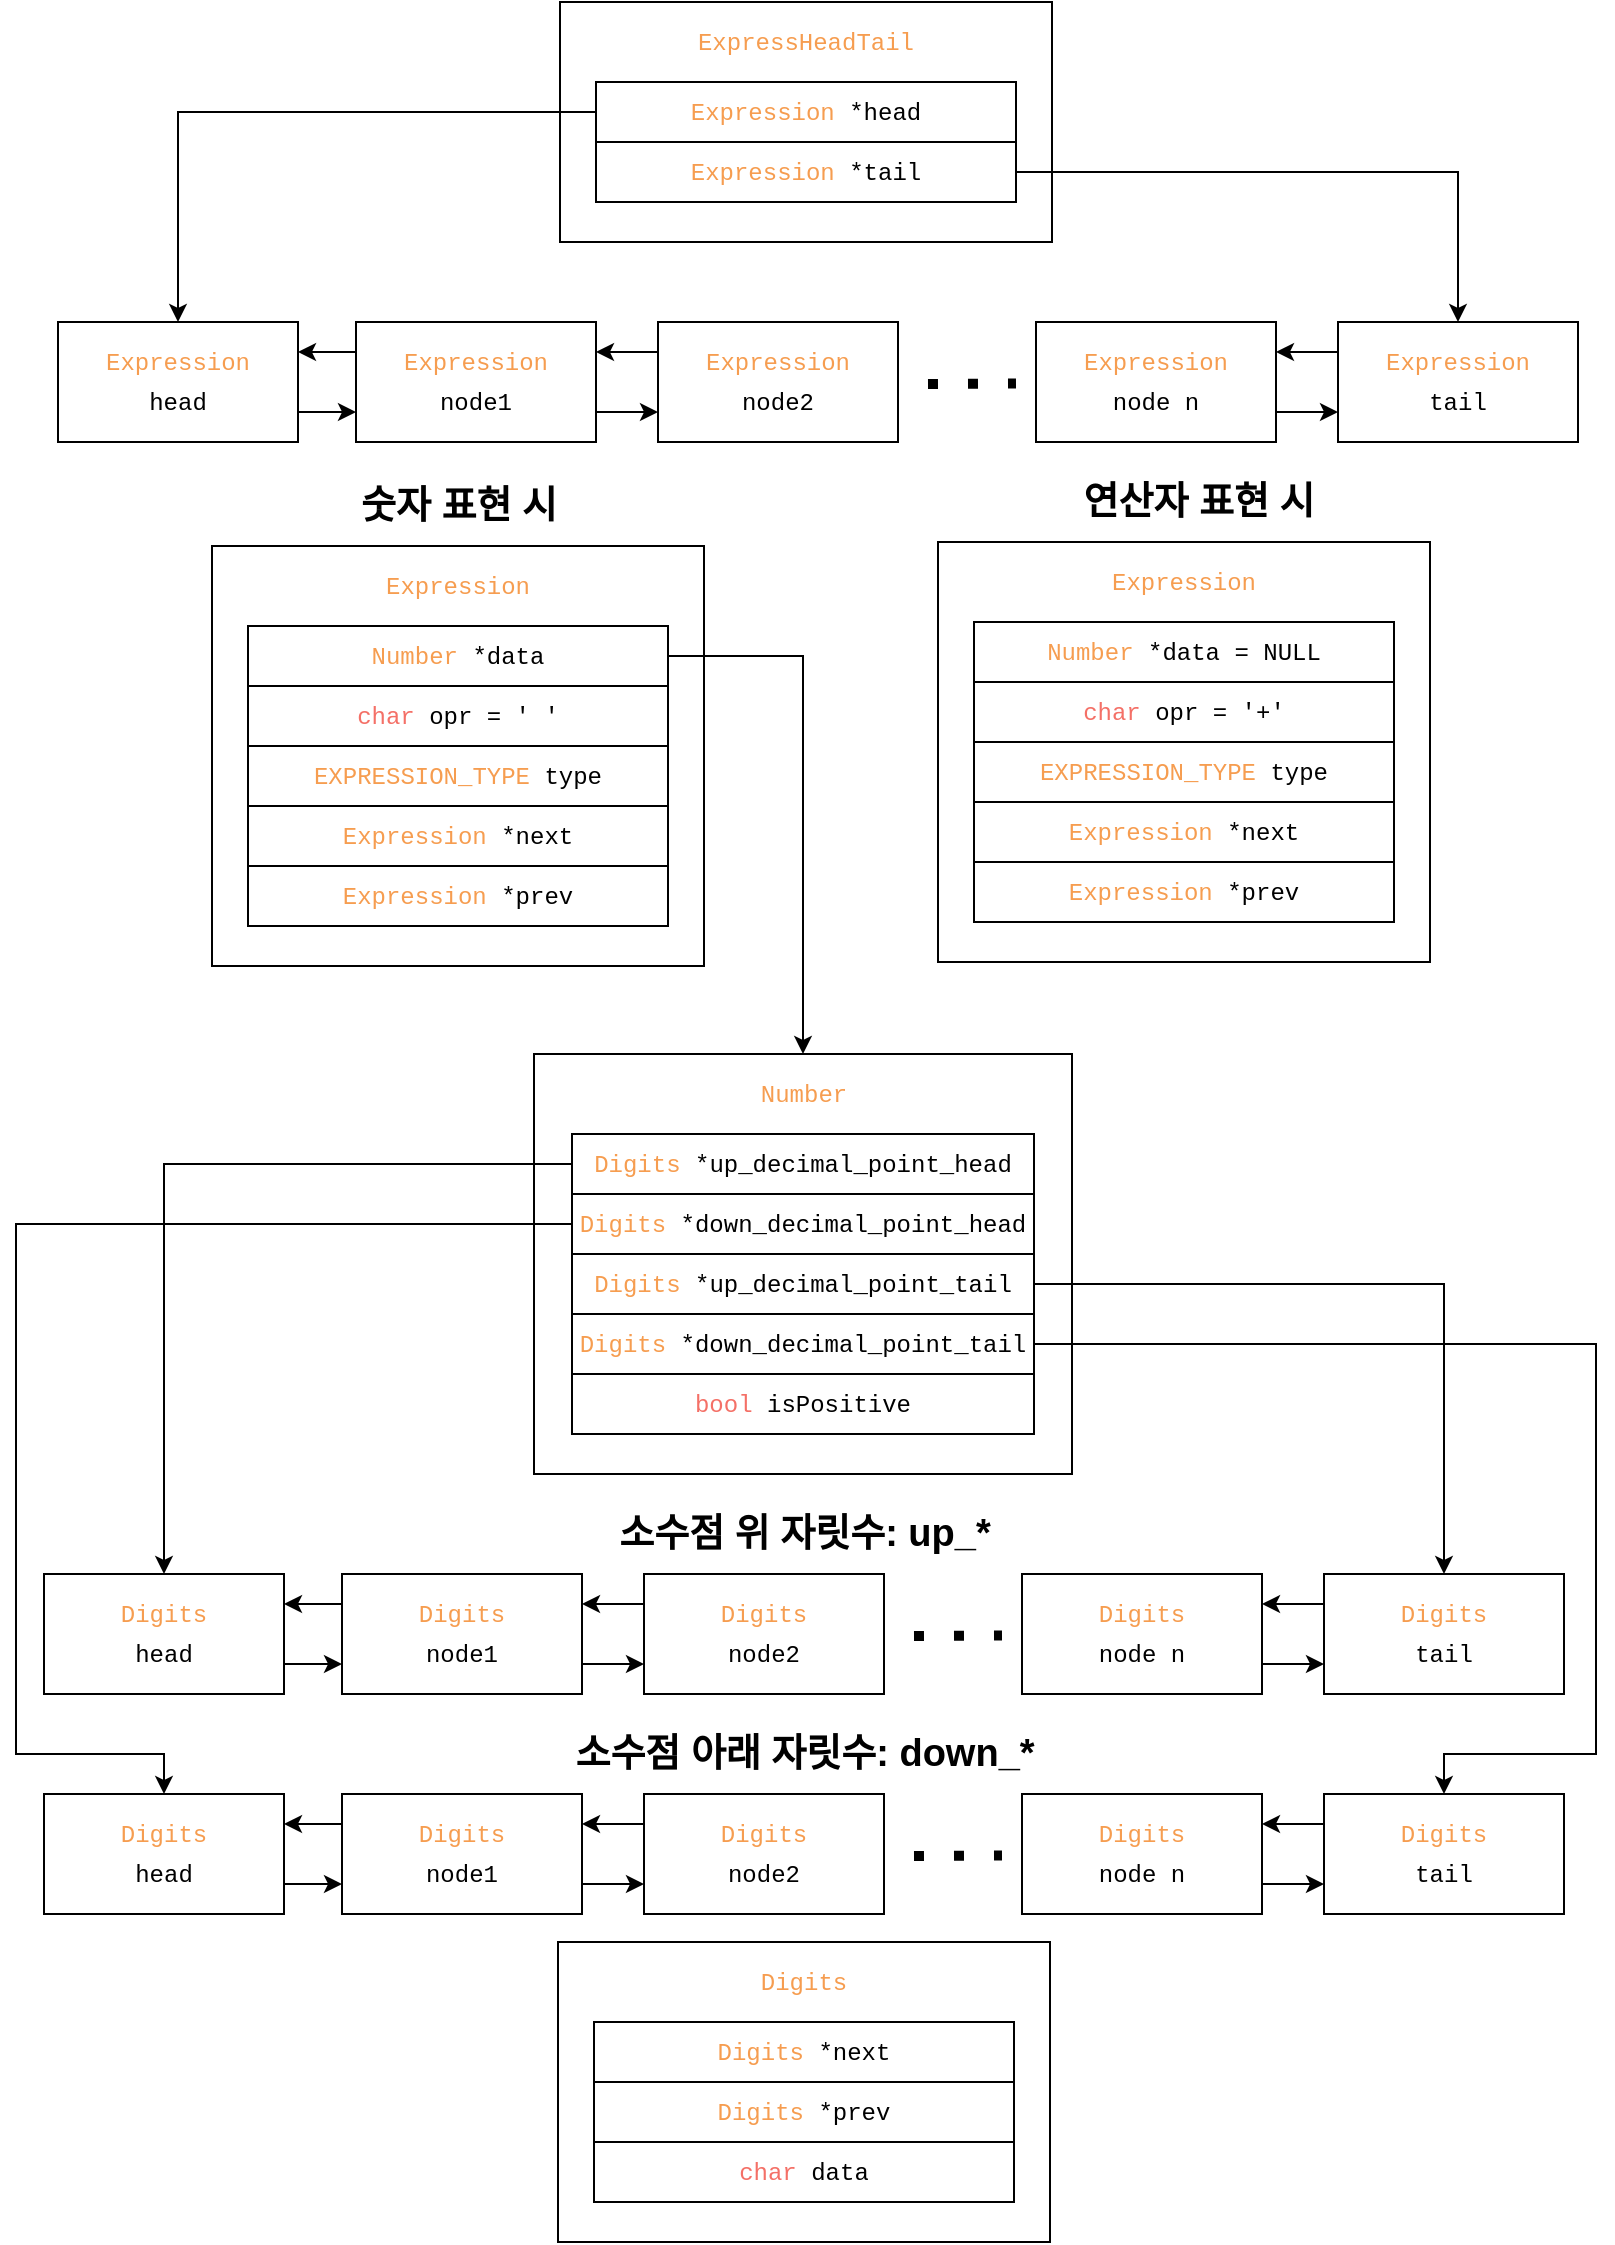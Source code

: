 <mxfile version="15.9.1" type="device"><diagram id="qFzwmWtZi2TqSin0rDPX" name="Page-1"><mxGraphModel dx="1035" dy="1842" grid="1" gridSize="10" guides="1" tooltips="1" connect="1" arrows="1" fold="1" page="1" pageScale="1" pageWidth="827" pageHeight="1169" math="0" shadow="0"><root><mxCell id="0"/><mxCell id="1" parent="0"/><mxCell id="0WSrFwXkloSVp1ewmYFh-1" value="" style="group" vertex="1" connectable="0" parent="1"><mxGeometry x="291" y="-1130" width="246" height="120" as="geometry"/></mxCell><mxCell id="tXDRD20kjVfO5UbEOLXq-1" value="" style="rounded=0;whiteSpace=wrap;html=1;" parent="0WSrFwXkloSVp1ewmYFh-1" vertex="1"><mxGeometry width="246" height="120" as="geometry"/></mxCell><mxCell id="tXDRD20kjVfO5UbEOLXq-2" value="&lt;div style=&quot;color: rgb(173 , 186 , 199) ; font-family: &amp;#34;menlo&amp;#34; , &amp;#34;monaco&amp;#34; , &amp;#34;courier new&amp;#34; , monospace ; line-height: 18px&quot;&gt;&lt;span style=&quot;color: rgb(246 , 157 , 80) ; background-color: rgb(255 , 255 , 255)&quot;&gt;ExpressHeadTail&lt;/span&gt;&lt;/div&gt;" style="text;html=1;strokeColor=none;fillColor=none;align=center;verticalAlign=middle;whiteSpace=wrap;rounded=0;" parent="0WSrFwXkloSVp1ewmYFh-1" vertex="1"><mxGeometry x="103" y="10" width="40" height="20" as="geometry"/></mxCell><mxCell id="tXDRD20kjVfO5UbEOLXq-3" value="" style="shape=table;html=1;whiteSpace=wrap;startSize=0;container=1;collapsible=0;childLayout=tableLayout;" parent="0WSrFwXkloSVp1ewmYFh-1" vertex="1"><mxGeometry x="18" y="40" width="210" height="60" as="geometry"/></mxCell><mxCell id="tXDRD20kjVfO5UbEOLXq-4" value="" style="shape=partialRectangle;html=1;whiteSpace=wrap;collapsible=0;dropTarget=0;pointerEvents=0;fillColor=none;top=0;left=0;bottom=0;right=0;points=[[0,0.5],[1,0.5]];portConstraint=eastwest;" parent="tXDRD20kjVfO5UbEOLXq-3" vertex="1"><mxGeometry width="210" height="30" as="geometry"/></mxCell><mxCell id="tXDRD20kjVfO5UbEOLXq-5" value="&lt;div style=&quot;font-family: &amp;#34;menlo&amp;#34; , &amp;#34;monaco&amp;#34; , &amp;#34;courier new&amp;#34; , monospace ; line-height: 18px&quot;&gt;&lt;span style=&quot;color: rgb(246 , 157 , 80) ; background-color: rgb(255 , 255 , 255)&quot;&gt;Expression &lt;/span&gt;&lt;span style=&quot;background-color: rgb(255 , 255 , 255)&quot;&gt;*head&lt;/span&gt;&lt;/div&gt;" style="shape=partialRectangle;html=1;whiteSpace=wrap;connectable=0;fillColor=none;top=0;left=0;bottom=0;right=0;overflow=hidden;" parent="tXDRD20kjVfO5UbEOLXq-4" vertex="1"><mxGeometry width="210" height="30" as="geometry"><mxRectangle width="210" height="30" as="alternateBounds"/></mxGeometry></mxCell><mxCell id="tXDRD20kjVfO5UbEOLXq-8" value="" style="shape=partialRectangle;html=1;whiteSpace=wrap;collapsible=0;dropTarget=0;pointerEvents=0;fillColor=none;top=0;left=0;bottom=0;right=0;points=[[0,0.5],[1,0.5]];portConstraint=eastwest;" parent="tXDRD20kjVfO5UbEOLXq-3" vertex="1"><mxGeometry y="30" width="210" height="30" as="geometry"/></mxCell><mxCell id="tXDRD20kjVfO5UbEOLXq-9" value="&lt;span style=&quot;font-family: &amp;#34;menlo&amp;#34; , &amp;#34;monaco&amp;#34; , &amp;#34;courier new&amp;#34; , monospace ; color: rgb(246 , 157 , 80) ; background-color: rgb(255 , 255 , 255)&quot;&gt;Expression&amp;nbsp;&lt;/span&gt;&lt;span style=&quot;font-family: &amp;#34;menlo&amp;#34; , &amp;#34;monaco&amp;#34; , &amp;#34;courier new&amp;#34; , monospace ; background-color: rgb(255 , 255 , 255)&quot;&gt;*tail&lt;/span&gt;" style="shape=partialRectangle;html=1;whiteSpace=wrap;connectable=0;fillColor=none;top=0;left=0;bottom=0;right=0;overflow=hidden;" parent="tXDRD20kjVfO5UbEOLXq-8" vertex="1"><mxGeometry width="210" height="30" as="geometry"><mxRectangle width="210" height="30" as="alternateBounds"/></mxGeometry></mxCell><mxCell id="0WSrFwXkloSVp1ewmYFh-5" value="" style="group" vertex="1" connectable="0" parent="1"><mxGeometry x="40" y="-970" width="120" height="60" as="geometry"/></mxCell><mxCell id="0WSrFwXkloSVp1ewmYFh-2" value="" style="rounded=0;whiteSpace=wrap;html=1;" vertex="1" parent="0WSrFwXkloSVp1ewmYFh-5"><mxGeometry width="120" height="60" as="geometry"/></mxCell><mxCell id="0WSrFwXkloSVp1ewmYFh-3" value="&lt;div style=&quot;color: rgb(173 , 186 , 199) ; font-family: &amp;#34;menlo&amp;#34; , &amp;#34;monaco&amp;#34; , &amp;#34;courier new&amp;#34; , monospace ; line-height: 18px&quot;&gt;&lt;span style=&quot;color: rgb(246 , 157 , 80) ; background-color: rgb(255 , 255 , 255)&quot;&gt;Expression&lt;/span&gt;&lt;/div&gt;" style="text;html=1;strokeColor=none;fillColor=none;align=center;verticalAlign=middle;whiteSpace=wrap;rounded=0;" vertex="1" parent="0WSrFwXkloSVp1ewmYFh-5"><mxGeometry x="40" y="10" width="40" height="20" as="geometry"/></mxCell><mxCell id="0WSrFwXkloSVp1ewmYFh-4" value="&lt;div style=&quot;font-family: &amp;#34;menlo&amp;#34; , &amp;#34;monaco&amp;#34; , &amp;#34;courier new&amp;#34; , monospace ; line-height: 18px&quot;&gt;&lt;span style=&quot;background-color: rgb(255 , 255 , 255)&quot;&gt;head&lt;/span&gt;&lt;/div&gt;" style="text;html=1;strokeColor=none;fillColor=none;align=center;verticalAlign=middle;whiteSpace=wrap;rounded=0;" vertex="1" parent="0WSrFwXkloSVp1ewmYFh-5"><mxGeometry x="40" y="30" width="40" height="20" as="geometry"/></mxCell><mxCell id="0WSrFwXkloSVp1ewmYFh-7" value="" style="group" vertex="1" connectable="0" parent="1"><mxGeometry x="680" y="-970" width="120" height="60" as="geometry"/></mxCell><mxCell id="0WSrFwXkloSVp1ewmYFh-8" value="" style="rounded=0;whiteSpace=wrap;html=1;" vertex="1" parent="0WSrFwXkloSVp1ewmYFh-7"><mxGeometry width="120" height="60" as="geometry"/></mxCell><mxCell id="0WSrFwXkloSVp1ewmYFh-9" value="&lt;div style=&quot;color: rgb(173 , 186 , 199) ; font-family: &amp;#34;menlo&amp;#34; , &amp;#34;monaco&amp;#34; , &amp;#34;courier new&amp;#34; , monospace ; line-height: 18px&quot;&gt;&lt;span style=&quot;color: rgb(246 , 157 , 80) ; background-color: rgb(255 , 255 , 255)&quot;&gt;Expression&lt;/span&gt;&lt;/div&gt;" style="text;html=1;strokeColor=none;fillColor=none;align=center;verticalAlign=middle;whiteSpace=wrap;rounded=0;" vertex="1" parent="0WSrFwXkloSVp1ewmYFh-7"><mxGeometry x="40" y="10" width="40" height="20" as="geometry"/></mxCell><mxCell id="0WSrFwXkloSVp1ewmYFh-10" value="&lt;div style=&quot;font-family: &amp;#34;menlo&amp;#34; , &amp;#34;monaco&amp;#34; , &amp;#34;courier new&amp;#34; , monospace ; line-height: 18px&quot;&gt;&lt;span style=&quot;background-color: rgb(255 , 255 , 255)&quot;&gt;tail&lt;/span&gt;&lt;/div&gt;" style="text;html=1;strokeColor=none;fillColor=none;align=center;verticalAlign=middle;whiteSpace=wrap;rounded=0;" vertex="1" parent="0WSrFwXkloSVp1ewmYFh-7"><mxGeometry x="40" y="30" width="40" height="20" as="geometry"/></mxCell><mxCell id="0WSrFwXkloSVp1ewmYFh-11" value="" style="group" vertex="1" connectable="0" parent="1"><mxGeometry x="189" y="-970" width="120" height="60" as="geometry"/></mxCell><mxCell id="0WSrFwXkloSVp1ewmYFh-12" value="" style="rounded=0;whiteSpace=wrap;html=1;" vertex="1" parent="0WSrFwXkloSVp1ewmYFh-11"><mxGeometry width="120" height="60" as="geometry"/></mxCell><mxCell id="0WSrFwXkloSVp1ewmYFh-13" value="&lt;div style=&quot;color: rgb(173 , 186 , 199) ; font-family: &amp;#34;menlo&amp;#34; , &amp;#34;monaco&amp;#34; , &amp;#34;courier new&amp;#34; , monospace ; line-height: 18px&quot;&gt;&lt;span style=&quot;color: rgb(246 , 157 , 80) ; background-color: rgb(255 , 255 , 255)&quot;&gt;Expression&lt;/span&gt;&lt;/div&gt;" style="text;html=1;strokeColor=none;fillColor=none;align=center;verticalAlign=middle;whiteSpace=wrap;rounded=0;" vertex="1" parent="0WSrFwXkloSVp1ewmYFh-11"><mxGeometry x="40" y="10" width="40" height="20" as="geometry"/></mxCell><mxCell id="0WSrFwXkloSVp1ewmYFh-14" value="&lt;div style=&quot;font-family: &amp;#34;menlo&amp;#34; , &amp;#34;monaco&amp;#34; , &amp;#34;courier new&amp;#34; , monospace ; line-height: 18px&quot;&gt;&lt;span style=&quot;background-color: rgb(255 , 255 , 255)&quot;&gt;node1&lt;/span&gt;&lt;/div&gt;" style="text;html=1;strokeColor=none;fillColor=none;align=center;verticalAlign=middle;whiteSpace=wrap;rounded=0;" vertex="1" parent="0WSrFwXkloSVp1ewmYFh-11"><mxGeometry x="40" y="30" width="40" height="20" as="geometry"/></mxCell><mxCell id="0WSrFwXkloSVp1ewmYFh-15" value="" style="group" vertex="1" connectable="0" parent="1"><mxGeometry x="529" y="-970" width="120" height="60" as="geometry"/></mxCell><mxCell id="0WSrFwXkloSVp1ewmYFh-16" value="" style="rounded=0;whiteSpace=wrap;html=1;" vertex="1" parent="0WSrFwXkloSVp1ewmYFh-15"><mxGeometry width="120" height="60" as="geometry"/></mxCell><mxCell id="0WSrFwXkloSVp1ewmYFh-17" value="&lt;div style=&quot;color: rgb(173 , 186 , 199) ; font-family: &amp;#34;menlo&amp;#34; , &amp;#34;monaco&amp;#34; , &amp;#34;courier new&amp;#34; , monospace ; line-height: 18px&quot;&gt;&lt;span style=&quot;color: rgb(246 , 157 , 80) ; background-color: rgb(255 , 255 , 255)&quot;&gt;Expression&lt;/span&gt;&lt;/div&gt;" style="text;html=1;strokeColor=none;fillColor=none;align=center;verticalAlign=middle;whiteSpace=wrap;rounded=0;" vertex="1" parent="0WSrFwXkloSVp1ewmYFh-15"><mxGeometry x="40" y="10" width="40" height="20" as="geometry"/></mxCell><mxCell id="0WSrFwXkloSVp1ewmYFh-18" value="&lt;div style=&quot;font-family: &amp;#34;menlo&amp;#34; , &amp;#34;monaco&amp;#34; , &amp;#34;courier new&amp;#34; , monospace ; line-height: 18px&quot;&gt;&lt;span style=&quot;background-color: rgb(255 , 255 , 255)&quot;&gt;node n&lt;/span&gt;&lt;/div&gt;" style="text;html=1;strokeColor=none;fillColor=none;align=center;verticalAlign=middle;whiteSpace=wrap;rounded=0;" vertex="1" parent="0WSrFwXkloSVp1ewmYFh-15"><mxGeometry x="35" y="30" width="50" height="20" as="geometry"/></mxCell><mxCell id="0WSrFwXkloSVp1ewmYFh-19" style="edgeStyle=orthogonalEdgeStyle;rounded=0;orthogonalLoop=1;jettySize=auto;html=1;exitX=0;exitY=0.25;exitDx=0;exitDy=0;entryX=1;entryY=0.25;entryDx=0;entryDy=0;fontColor=#000000;" edge="1" parent="1" source="0WSrFwXkloSVp1ewmYFh-12" target="0WSrFwXkloSVp1ewmYFh-2"><mxGeometry relative="1" as="geometry"/></mxCell><mxCell id="0WSrFwXkloSVp1ewmYFh-20" style="edgeStyle=orthogonalEdgeStyle;rounded=0;orthogonalLoop=1;jettySize=auto;html=1;exitX=1;exitY=0.75;exitDx=0;exitDy=0;entryX=0;entryY=0.75;entryDx=0;entryDy=0;fontColor=#000000;" edge="1" parent="1" source="0WSrFwXkloSVp1ewmYFh-2" target="0WSrFwXkloSVp1ewmYFh-12"><mxGeometry relative="1" as="geometry"/></mxCell><mxCell id="0WSrFwXkloSVp1ewmYFh-21" style="edgeStyle=orthogonalEdgeStyle;rounded=0;orthogonalLoop=1;jettySize=auto;html=1;exitX=1;exitY=0.75;exitDx=0;exitDy=0;entryX=0;entryY=0.75;entryDx=0;entryDy=0;fontColor=#000000;" edge="1" parent="1" source="0WSrFwXkloSVp1ewmYFh-16" target="0WSrFwXkloSVp1ewmYFh-8"><mxGeometry relative="1" as="geometry"/></mxCell><mxCell id="0WSrFwXkloSVp1ewmYFh-22" style="edgeStyle=orthogonalEdgeStyle;rounded=0;orthogonalLoop=1;jettySize=auto;html=1;exitX=0;exitY=0.25;exitDx=0;exitDy=0;entryX=1;entryY=0.25;entryDx=0;entryDy=0;fontColor=#000000;" edge="1" parent="1" source="0WSrFwXkloSVp1ewmYFh-8" target="0WSrFwXkloSVp1ewmYFh-16"><mxGeometry relative="1" as="geometry"/></mxCell><mxCell id="0WSrFwXkloSVp1ewmYFh-23" value="" style="endArrow=none;dashed=1;html=1;dashPattern=1 3;strokeWidth=5;rounded=0;fontColor=#000000;" edge="1" parent="1"><mxGeometry width="50" height="50" relative="1" as="geometry"><mxPoint x="475" y="-939" as="sourcePoint"/><mxPoint x="519" y="-939.25" as="targetPoint"/><Array as="points"><mxPoint x="519" y="-939.25"/></Array></mxGeometry></mxCell><mxCell id="0WSrFwXkloSVp1ewmYFh-24" value="" style="group" vertex="1" connectable="0" parent="1"><mxGeometry x="340" y="-970" width="120" height="60" as="geometry"/></mxCell><mxCell id="0WSrFwXkloSVp1ewmYFh-25" value="" style="rounded=0;whiteSpace=wrap;html=1;" vertex="1" parent="0WSrFwXkloSVp1ewmYFh-24"><mxGeometry width="120" height="60" as="geometry"/></mxCell><mxCell id="0WSrFwXkloSVp1ewmYFh-26" value="&lt;div style=&quot;color: rgb(173 , 186 , 199) ; font-family: &amp;#34;menlo&amp;#34; , &amp;#34;monaco&amp;#34; , &amp;#34;courier new&amp;#34; , monospace ; line-height: 18px&quot;&gt;&lt;span style=&quot;color: rgb(246 , 157 , 80) ; background-color: rgb(255 , 255 , 255)&quot;&gt;Expression&lt;/span&gt;&lt;/div&gt;" style="text;html=1;strokeColor=none;fillColor=none;align=center;verticalAlign=middle;whiteSpace=wrap;rounded=0;" vertex="1" parent="0WSrFwXkloSVp1ewmYFh-24"><mxGeometry x="40" y="10" width="40" height="20" as="geometry"/></mxCell><mxCell id="0WSrFwXkloSVp1ewmYFh-27" value="&lt;div style=&quot;font-family: &amp;#34;menlo&amp;#34; , &amp;#34;monaco&amp;#34; , &amp;#34;courier new&amp;#34; , monospace ; line-height: 18px&quot;&gt;&lt;span style=&quot;background-color: rgb(255 , 255 , 255)&quot;&gt;node2&lt;/span&gt;&lt;/div&gt;" style="text;html=1;strokeColor=none;fillColor=none;align=center;verticalAlign=middle;whiteSpace=wrap;rounded=0;" vertex="1" parent="0WSrFwXkloSVp1ewmYFh-24"><mxGeometry x="40" y="30" width="40" height="20" as="geometry"/></mxCell><mxCell id="0WSrFwXkloSVp1ewmYFh-29" style="edgeStyle=orthogonalEdgeStyle;rounded=0;orthogonalLoop=1;jettySize=auto;html=1;exitX=1;exitY=0.75;exitDx=0;exitDy=0;entryX=0;entryY=0.75;entryDx=0;entryDy=0;fontColor=#000000;" edge="1" parent="1" source="0WSrFwXkloSVp1ewmYFh-12" target="0WSrFwXkloSVp1ewmYFh-25"><mxGeometry relative="1" as="geometry"/></mxCell><mxCell id="0WSrFwXkloSVp1ewmYFh-30" style="edgeStyle=orthogonalEdgeStyle;rounded=0;orthogonalLoop=1;jettySize=auto;html=1;exitX=0;exitY=0.25;exitDx=0;exitDy=0;entryX=1;entryY=0.25;entryDx=0;entryDy=0;fontColor=#000000;" edge="1" parent="1" source="0WSrFwXkloSVp1ewmYFh-25" target="0WSrFwXkloSVp1ewmYFh-12"><mxGeometry relative="1" as="geometry"/></mxCell><mxCell id="0WSrFwXkloSVp1ewmYFh-31" style="edgeStyle=orthogonalEdgeStyle;rounded=0;orthogonalLoop=1;jettySize=auto;html=1;exitX=0;exitY=0.5;exitDx=0;exitDy=0;entryX=0.5;entryY=0;entryDx=0;entryDy=0;fontColor=#000000;" edge="1" parent="1" source="tXDRD20kjVfO5UbEOLXq-4" target="0WSrFwXkloSVp1ewmYFh-2"><mxGeometry relative="1" as="geometry"/></mxCell><mxCell id="0WSrFwXkloSVp1ewmYFh-32" style="edgeStyle=orthogonalEdgeStyle;rounded=0;orthogonalLoop=1;jettySize=auto;html=1;exitX=1;exitY=0.5;exitDx=0;exitDy=0;entryX=0.5;entryY=0;entryDx=0;entryDy=0;fontColor=#000000;" edge="1" parent="1" source="tXDRD20kjVfO5UbEOLXq-8" target="0WSrFwXkloSVp1ewmYFh-8"><mxGeometry relative="1" as="geometry"/></mxCell><mxCell id="0WSrFwXkloSVp1ewmYFh-36" value="" style="group" vertex="1" connectable="0" parent="1"><mxGeometry x="278" y="-604" width="269" height="210" as="geometry"/></mxCell><mxCell id="tXDRD20kjVfO5UbEOLXq-29" value="" style="rounded=0;whiteSpace=wrap;html=1;" parent="0WSrFwXkloSVp1ewmYFh-36" vertex="1"><mxGeometry width="269" height="210" as="geometry"/></mxCell><mxCell id="tXDRD20kjVfO5UbEOLXq-30" value="&lt;div style=&quot;color: rgb(173 , 186 , 199) ; font-family: &amp;#34;menlo&amp;#34; , &amp;#34;monaco&amp;#34; , &amp;#34;courier new&amp;#34; , monospace ; line-height: 18px&quot;&gt;&lt;span style=&quot;color: rgb(246 , 157 , 80) ; background-color: rgb(255 , 255 , 255)&quot;&gt;Number&lt;/span&gt;&lt;/div&gt;" style="text;html=1;strokeColor=none;fillColor=none;align=center;verticalAlign=middle;whiteSpace=wrap;rounded=0;" parent="0WSrFwXkloSVp1ewmYFh-36" vertex="1"><mxGeometry x="114.5" y="10" width="40" height="20" as="geometry"/></mxCell><mxCell id="tXDRD20kjVfO5UbEOLXq-31" value="" style="shape=table;html=1;whiteSpace=wrap;startSize=0;container=1;collapsible=0;childLayout=tableLayout;" parent="0WSrFwXkloSVp1ewmYFh-36" vertex="1"><mxGeometry x="19" y="40" width="231" height="150" as="geometry"/></mxCell><mxCell id="tXDRD20kjVfO5UbEOLXq-32" style="shape=partialRectangle;html=1;whiteSpace=wrap;collapsible=0;dropTarget=0;pointerEvents=0;fillColor=none;top=0;left=0;bottom=0;right=0;points=[[0,0.5],[1,0.5]];portConstraint=eastwest;" parent="tXDRD20kjVfO5UbEOLXq-31" vertex="1"><mxGeometry width="231" height="30" as="geometry"/></mxCell><mxCell id="tXDRD20kjVfO5UbEOLXq-33" value="&lt;span style=&quot;color: rgb(246 , 157 , 80) ; font-family: &amp;#34;menlo&amp;#34; , &amp;#34;monaco&amp;#34; , &amp;#34;courier new&amp;#34; , monospace ; background-color: rgb(255 , 255 , 255)&quot;&gt;Digits&lt;/span&gt;&lt;span style=&quot;font-family: &amp;#34;menlo&amp;#34; , &amp;#34;monaco&amp;#34; , &amp;#34;courier new&amp;#34; , monospace ; color: rgb(246 , 157 , 80) ; background-color: rgb(255 , 255 , 255)&quot;&gt;&amp;nbsp;&lt;/span&gt;&lt;span style=&quot;background-color: rgb(255 , 255 , 255)&quot;&gt;&lt;span style=&quot;font-family: &amp;#34;menlo&amp;#34; , &amp;#34;monaco&amp;#34; , &amp;#34;courier new&amp;#34; , monospace&quot;&gt;*&lt;/span&gt;&lt;span style=&quot;font-family: &amp;#34;menlo&amp;#34; , &amp;#34;monaco&amp;#34; , &amp;#34;courier new&amp;#34; , monospace&quot;&gt;up_decimal_point_head&lt;/span&gt;&lt;/span&gt;" style="shape=partialRectangle;html=1;whiteSpace=wrap;connectable=0;fillColor=none;top=0;left=0;bottom=0;right=0;overflow=hidden;" parent="tXDRD20kjVfO5UbEOLXq-32" vertex="1"><mxGeometry width="231" height="30" as="geometry"><mxRectangle width="231" height="30" as="alternateBounds"/></mxGeometry></mxCell><mxCell id="tXDRD20kjVfO5UbEOLXq-34" style="shape=partialRectangle;html=1;whiteSpace=wrap;collapsible=0;dropTarget=0;pointerEvents=0;fillColor=none;top=0;left=0;bottom=0;right=0;points=[[0,0.5],[1,0.5]];portConstraint=eastwest;" parent="tXDRD20kjVfO5UbEOLXq-31" vertex="1"><mxGeometry y="30" width="231" height="30" as="geometry"/></mxCell><mxCell id="tXDRD20kjVfO5UbEOLXq-35" value="&lt;div style=&quot;font-family: &amp;#34;menlo&amp;#34; , &amp;#34;monaco&amp;#34; , &amp;#34;courier new&amp;#34; , monospace ; line-height: 18px&quot;&gt;&lt;span style=&quot;color: rgb(246 , 157 , 80) ; background-color: rgb(255 , 255 , 255)&quot;&gt;Digits&lt;/span&gt;&lt;span style=&quot;color: rgb(246 , 157 , 80) ; background-color: rgb(255 , 255 , 255)&quot;&gt;&amp;nbsp;&lt;/span&gt;&lt;span style=&quot;font-family: &amp;#34;helvetica&amp;#34; ; background-color: rgb(255 , 255 , 255)&quot;&gt;&lt;span style=&quot;font-family: &amp;#34;menlo&amp;#34; , &amp;#34;monaco&amp;#34; , &amp;#34;courier new&amp;#34; , monospace&quot;&gt;*down&lt;/span&gt;&lt;span style=&quot;font-family: &amp;#34;menlo&amp;#34; , &amp;#34;monaco&amp;#34; , &amp;#34;courier new&amp;#34; , monospace&quot;&gt;_decimal_point_head&lt;/span&gt;&lt;/span&gt;&lt;br&gt;&lt;/div&gt;" style="shape=partialRectangle;html=1;whiteSpace=wrap;connectable=0;fillColor=none;top=0;left=0;bottom=0;right=0;overflow=hidden;" parent="tXDRD20kjVfO5UbEOLXq-34" vertex="1"><mxGeometry width="231" height="30" as="geometry"><mxRectangle width="231" height="30" as="alternateBounds"/></mxGeometry></mxCell><mxCell id="tXDRD20kjVfO5UbEOLXq-36" style="shape=partialRectangle;html=1;whiteSpace=wrap;collapsible=0;dropTarget=0;pointerEvents=0;fillColor=none;top=0;left=0;bottom=0;right=0;points=[[0,0.5],[1,0.5]];portConstraint=eastwest;" parent="tXDRD20kjVfO5UbEOLXq-31" vertex="1"><mxGeometry y="60" width="231" height="30" as="geometry"/></mxCell><mxCell id="tXDRD20kjVfO5UbEOLXq-37" value="&lt;span style=&quot;color: rgb(246 , 157 , 80) ; font-family: &amp;#34;menlo&amp;#34; , &amp;#34;monaco&amp;#34; , &amp;#34;courier new&amp;#34; , monospace ; background-color: rgb(255 , 255 , 255)&quot;&gt;Digits&lt;/span&gt;&lt;span style=&quot;font-family: &amp;#34;menlo&amp;#34; , &amp;#34;monaco&amp;#34; , &amp;#34;courier new&amp;#34; , monospace ; color: rgb(246 , 157 , 80) ; background-color: rgb(255 , 255 , 255)&quot;&gt;&amp;nbsp;&lt;/span&gt;&lt;span style=&quot;background-color: rgb(255 , 255 , 255)&quot;&gt;&lt;span style=&quot;font-family: &amp;#34;menlo&amp;#34; , &amp;#34;monaco&amp;#34; , &amp;#34;courier new&amp;#34; , monospace&quot;&gt;*&lt;/span&gt;&lt;span style=&quot;font-family: &amp;#34;menlo&amp;#34; , &amp;#34;monaco&amp;#34; , &amp;#34;courier new&amp;#34; , monospace&quot;&gt;up_decimal_point_tail&lt;/span&gt;&lt;/span&gt;" style="shape=partialRectangle;html=1;whiteSpace=wrap;connectable=0;fillColor=none;top=0;left=0;bottom=0;right=0;overflow=hidden;" parent="tXDRD20kjVfO5UbEOLXq-36" vertex="1"><mxGeometry width="231" height="30" as="geometry"><mxRectangle width="231" height="30" as="alternateBounds"/></mxGeometry></mxCell><mxCell id="tXDRD20kjVfO5UbEOLXq-38" value="" style="shape=partialRectangle;html=1;whiteSpace=wrap;collapsible=0;dropTarget=0;pointerEvents=0;fillColor=none;top=0;left=0;bottom=0;right=0;points=[[0,0.5],[1,0.5]];portConstraint=eastwest;" parent="tXDRD20kjVfO5UbEOLXq-31" vertex="1"><mxGeometry y="90" width="231" height="30" as="geometry"/></mxCell><mxCell id="tXDRD20kjVfO5UbEOLXq-39" value="&lt;div style=&quot;font-family: &amp;#34;menlo&amp;#34; , &amp;#34;monaco&amp;#34; , &amp;#34;courier new&amp;#34; , monospace ; line-height: 18px&quot;&gt;&lt;span style=&quot;color: rgb(246 , 157 , 80) ; background-color: rgb(255 , 255 , 255)&quot;&gt;Digits&lt;/span&gt;&lt;span style=&quot;color: rgb(246 , 157 , 80) ; background-color: rgb(255 , 255 , 255)&quot;&gt;&amp;nbsp;&lt;/span&gt;&lt;span style=&quot;font-family: &amp;#34;helvetica&amp;#34; ; background-color: rgb(255 , 255 , 255)&quot;&gt;&lt;span style=&quot;font-family: &amp;#34;menlo&amp;#34; , &amp;#34;monaco&amp;#34; , &amp;#34;courier new&amp;#34; , monospace&quot;&gt;*down&lt;/span&gt;&lt;span style=&quot;font-family: &amp;#34;menlo&amp;#34; , &amp;#34;monaco&amp;#34; , &amp;#34;courier new&amp;#34; , monospace&quot;&gt;_decimal_point_tail&lt;/span&gt;&lt;/span&gt;&lt;br&gt;&lt;/div&gt;" style="shape=partialRectangle;html=1;whiteSpace=wrap;connectable=0;fillColor=none;top=0;left=0;bottom=0;right=0;overflow=hidden;" parent="tXDRD20kjVfO5UbEOLXq-38" vertex="1"><mxGeometry width="231" height="30" as="geometry"><mxRectangle width="231" height="30" as="alternateBounds"/></mxGeometry></mxCell><mxCell id="0WSrFwXkloSVp1ewmYFh-34" style="shape=partialRectangle;html=1;whiteSpace=wrap;collapsible=0;dropTarget=0;pointerEvents=0;fillColor=none;top=0;left=0;bottom=0;right=0;points=[[0,0.5],[1,0.5]];portConstraint=eastwest;" vertex="1" parent="tXDRD20kjVfO5UbEOLXq-31"><mxGeometry y="120" width="231" height="30" as="geometry"/></mxCell><mxCell id="0WSrFwXkloSVp1ewmYFh-35" value="&lt;span style=&quot;font-family: &amp;#34;menlo&amp;#34; , &amp;#34;monaco&amp;#34; , &amp;#34;courier new&amp;#34; , monospace ; color: rgb(244 , 112 , 103)&quot;&gt;bool&lt;/span&gt;&lt;span style=&quot;font-family: &amp;#34;menlo&amp;#34; , &amp;#34;monaco&amp;#34; , &amp;#34;courier new&amp;#34; , monospace ; background-color: rgb(255 , 255 , 255)&quot;&gt;&amp;nbsp;isPositive&lt;/span&gt;" style="shape=partialRectangle;html=1;whiteSpace=wrap;connectable=0;fillColor=none;top=0;left=0;bottom=0;right=0;overflow=hidden;" vertex="1" parent="0WSrFwXkloSVp1ewmYFh-34"><mxGeometry width="231" height="30" as="geometry"><mxRectangle width="231" height="30" as="alternateBounds"/></mxGeometry></mxCell><mxCell id="0WSrFwXkloSVp1ewmYFh-37" value="" style="group" vertex="1" connectable="0" parent="1"><mxGeometry x="290" y="-160" width="246" height="150" as="geometry"/></mxCell><mxCell id="tXDRD20kjVfO5UbEOLXq-42" value="" style="rounded=0;whiteSpace=wrap;html=1;" parent="0WSrFwXkloSVp1ewmYFh-37" vertex="1"><mxGeometry width="246" height="150" as="geometry"/></mxCell><mxCell id="tXDRD20kjVfO5UbEOLXq-43" value="&lt;div style=&quot;color: rgb(173 , 186 , 199) ; font-family: &amp;#34;menlo&amp;#34; , &amp;#34;monaco&amp;#34; , &amp;#34;courier new&amp;#34; , monospace ; line-height: 18px&quot;&gt;&lt;span style=&quot;color: rgb(246 , 157 , 80) ; background-color: rgb(255 , 255 , 255)&quot;&gt;Digits&lt;/span&gt;&lt;br&gt;&lt;/div&gt;" style="text;html=1;strokeColor=none;fillColor=none;align=center;verticalAlign=middle;whiteSpace=wrap;rounded=0;" parent="0WSrFwXkloSVp1ewmYFh-37" vertex="1"><mxGeometry x="103" y="10" width="40" height="20" as="geometry"/></mxCell><mxCell id="tXDRD20kjVfO5UbEOLXq-44" value="" style="shape=table;html=1;whiteSpace=wrap;startSize=0;container=1;collapsible=0;childLayout=tableLayout;" parent="0WSrFwXkloSVp1ewmYFh-37" vertex="1"><mxGeometry x="18" y="40" width="210" height="90" as="geometry"/></mxCell><mxCell id="tXDRD20kjVfO5UbEOLXq-45" value="" style="shape=partialRectangle;html=1;whiteSpace=wrap;collapsible=0;dropTarget=0;pointerEvents=0;fillColor=none;top=0;left=0;bottom=0;right=0;points=[[0,0.5],[1,0.5]];portConstraint=eastwest;" parent="tXDRD20kjVfO5UbEOLXq-44" vertex="1"><mxGeometry width="210" height="30" as="geometry"/></mxCell><mxCell id="tXDRD20kjVfO5UbEOLXq-46" value="&lt;div style=&quot;font-family: &amp;#34;menlo&amp;#34; , &amp;#34;monaco&amp;#34; , &amp;#34;courier new&amp;#34; , monospace ; line-height: 18px&quot;&gt;&lt;span style=&quot;color: rgb(246 , 157 , 80) ; font-family: &amp;#34;menlo&amp;#34; , &amp;#34;monaco&amp;#34; , &amp;#34;courier new&amp;#34; , monospace ; background-color: rgb(255 , 255 , 255)&quot;&gt;Digits&lt;/span&gt;&lt;span style=&quot;color: rgb(246 , 157 , 80) ; background-color: rgb(255 , 255 , 255)&quot;&gt;&amp;nbsp;&lt;/span&gt;&lt;span style=&quot;background-color: rgb(255 , 255 , 255)&quot;&gt;*next&lt;/span&gt;&lt;/div&gt;" style="shape=partialRectangle;html=1;whiteSpace=wrap;connectable=0;fillColor=none;top=0;left=0;bottom=0;right=0;overflow=hidden;" parent="tXDRD20kjVfO5UbEOLXq-45" vertex="1"><mxGeometry width="210" height="30" as="geometry"><mxRectangle width="210" height="30" as="alternateBounds"/></mxGeometry></mxCell><mxCell id="tXDRD20kjVfO5UbEOLXq-47" value="" style="shape=partialRectangle;html=1;whiteSpace=wrap;collapsible=0;dropTarget=0;pointerEvents=0;fillColor=none;top=0;left=0;bottom=0;right=0;points=[[0,0.5],[1,0.5]];portConstraint=eastwest;" parent="tXDRD20kjVfO5UbEOLXq-44" vertex="1"><mxGeometry y="30" width="210" height="30" as="geometry"/></mxCell><mxCell id="tXDRD20kjVfO5UbEOLXq-48" value="&lt;span style=&quot;color: rgb(246 , 157 , 80) ; font-family: &amp;#34;menlo&amp;#34; , &amp;#34;monaco&amp;#34; , &amp;#34;courier new&amp;#34; , monospace ; background-color: rgb(255 , 255 , 255)&quot;&gt;Digits&lt;/span&gt;&lt;span style=&quot;font-family: &amp;#34;menlo&amp;#34; , &amp;#34;monaco&amp;#34; , &amp;#34;courier new&amp;#34; , monospace ; color: rgb(246 , 157 , 80) ; background-color: rgb(255 , 255 , 255)&quot;&gt;&amp;nbsp;&lt;/span&gt;&lt;span style=&quot;font-family: &amp;#34;menlo&amp;#34; , &amp;#34;monaco&amp;#34; , &amp;#34;courier new&amp;#34; , monospace ; background-color: rgb(255 , 255 , 255)&quot;&gt;*prev&lt;/span&gt;" style="shape=partialRectangle;html=1;whiteSpace=wrap;connectable=0;fillColor=none;top=0;left=0;bottom=0;right=0;overflow=hidden;" parent="tXDRD20kjVfO5UbEOLXq-47" vertex="1"><mxGeometry width="210" height="30" as="geometry"><mxRectangle width="210" height="30" as="alternateBounds"/></mxGeometry></mxCell><mxCell id="tXDRD20kjVfO5UbEOLXq-49" style="shape=partialRectangle;html=1;whiteSpace=wrap;collapsible=0;dropTarget=0;pointerEvents=0;fillColor=none;top=0;left=0;bottom=0;right=0;points=[[0,0.5],[1,0.5]];portConstraint=eastwest;" parent="tXDRD20kjVfO5UbEOLXq-44" vertex="1"><mxGeometry y="60" width="210" height="30" as="geometry"/></mxCell><mxCell id="tXDRD20kjVfO5UbEOLXq-50" value="&lt;span style=&quot;font-family: &amp;#34;menlo&amp;#34; , &amp;#34;monaco&amp;#34; , &amp;#34;courier new&amp;#34; , monospace ; color: rgb(244 , 112 , 103)&quot;&gt;char&lt;/span&gt;&lt;span style=&quot;font-family: &amp;#34;menlo&amp;#34; , &amp;#34;monaco&amp;#34; , &amp;#34;courier new&amp;#34; , monospace ; background-color: rgb(255 , 255 , 255)&quot;&gt;&amp;nbsp;data&lt;/span&gt;" style="shape=partialRectangle;html=1;whiteSpace=wrap;connectable=0;fillColor=none;top=0;left=0;bottom=0;right=0;overflow=hidden;" parent="tXDRD20kjVfO5UbEOLXq-49" vertex="1"><mxGeometry width="210" height="30" as="geometry"><mxRectangle width="210" height="30" as="alternateBounds"/></mxGeometry></mxCell><mxCell id="0WSrFwXkloSVp1ewmYFh-38" value="" style="group" vertex="1" connectable="0" parent="1"><mxGeometry x="33" y="-344" width="120" height="60" as="geometry"/></mxCell><mxCell id="0WSrFwXkloSVp1ewmYFh-39" value="" style="rounded=0;whiteSpace=wrap;html=1;" vertex="1" parent="0WSrFwXkloSVp1ewmYFh-38"><mxGeometry width="120" height="60" as="geometry"/></mxCell><mxCell id="0WSrFwXkloSVp1ewmYFh-40" value="&lt;div style=&quot;color: rgb(173 , 186 , 199) ; font-family: &amp;#34;menlo&amp;#34; , &amp;#34;monaco&amp;#34; , &amp;#34;courier new&amp;#34; , monospace ; line-height: 18px&quot;&gt;&lt;span style=&quot;color: rgb(246 , 157 , 80) ; background-color: rgb(255 , 255 , 255)&quot;&gt;Digits&lt;/span&gt;&lt;br&gt;&lt;/div&gt;" style="text;html=1;strokeColor=none;fillColor=none;align=center;verticalAlign=middle;whiteSpace=wrap;rounded=0;" vertex="1" parent="0WSrFwXkloSVp1ewmYFh-38"><mxGeometry x="40" y="10" width="40" height="20" as="geometry"/></mxCell><mxCell id="0WSrFwXkloSVp1ewmYFh-41" value="&lt;div style=&quot;font-family: &amp;#34;menlo&amp;#34; , &amp;#34;monaco&amp;#34; , &amp;#34;courier new&amp;#34; , monospace ; line-height: 18px&quot;&gt;&lt;span style=&quot;background-color: rgb(255 , 255 , 255)&quot;&gt;head&lt;/span&gt;&lt;/div&gt;" style="text;html=1;strokeColor=none;fillColor=none;align=center;verticalAlign=middle;whiteSpace=wrap;rounded=0;" vertex="1" parent="0WSrFwXkloSVp1ewmYFh-38"><mxGeometry x="40" y="30" width="40" height="20" as="geometry"/></mxCell><mxCell id="0WSrFwXkloSVp1ewmYFh-42" value="" style="group" vertex="1" connectable="0" parent="1"><mxGeometry x="673" y="-344" width="120" height="60" as="geometry"/></mxCell><mxCell id="0WSrFwXkloSVp1ewmYFh-43" value="" style="rounded=0;whiteSpace=wrap;html=1;" vertex="1" parent="0WSrFwXkloSVp1ewmYFh-42"><mxGeometry width="120" height="60" as="geometry"/></mxCell><mxCell id="0WSrFwXkloSVp1ewmYFh-44" value="&lt;div style=&quot;color: rgb(173 , 186 , 199) ; font-family: &amp;#34;menlo&amp;#34; , &amp;#34;monaco&amp;#34; , &amp;#34;courier new&amp;#34; , monospace ; line-height: 18px&quot;&gt;&lt;span style=&quot;color: rgb(246 , 157 , 80) ; background-color: rgb(255 , 255 , 255)&quot;&gt;Digits&lt;/span&gt;&lt;br&gt;&lt;/div&gt;" style="text;html=1;strokeColor=none;fillColor=none;align=center;verticalAlign=middle;whiteSpace=wrap;rounded=0;" vertex="1" parent="0WSrFwXkloSVp1ewmYFh-42"><mxGeometry x="40" y="10" width="40" height="20" as="geometry"/></mxCell><mxCell id="0WSrFwXkloSVp1ewmYFh-45" value="&lt;div style=&quot;font-family: &amp;#34;menlo&amp;#34; , &amp;#34;monaco&amp;#34; , &amp;#34;courier new&amp;#34; , monospace ; line-height: 18px&quot;&gt;&lt;span style=&quot;background-color: rgb(255 , 255 , 255)&quot;&gt;tail&lt;/span&gt;&lt;/div&gt;" style="text;html=1;strokeColor=none;fillColor=none;align=center;verticalAlign=middle;whiteSpace=wrap;rounded=0;" vertex="1" parent="0WSrFwXkloSVp1ewmYFh-42"><mxGeometry x="40" y="30" width="40" height="20" as="geometry"/></mxCell><mxCell id="0WSrFwXkloSVp1ewmYFh-46" value="" style="group" vertex="1" connectable="0" parent="1"><mxGeometry x="182" y="-344" width="120" height="60" as="geometry"/></mxCell><mxCell id="0WSrFwXkloSVp1ewmYFh-47" value="" style="rounded=0;whiteSpace=wrap;html=1;" vertex="1" parent="0WSrFwXkloSVp1ewmYFh-46"><mxGeometry width="120" height="60" as="geometry"/></mxCell><mxCell id="0WSrFwXkloSVp1ewmYFh-48" value="&lt;div style=&quot;color: rgb(173 , 186 , 199) ; font-family: &amp;#34;menlo&amp;#34; , &amp;#34;monaco&amp;#34; , &amp;#34;courier new&amp;#34; , monospace ; line-height: 18px&quot;&gt;&lt;span style=&quot;color: rgb(246 , 157 , 80) ; background-color: rgb(255 , 255 , 255)&quot;&gt;Digits&lt;/span&gt;&lt;br&gt;&lt;/div&gt;" style="text;html=1;strokeColor=none;fillColor=none;align=center;verticalAlign=middle;whiteSpace=wrap;rounded=0;" vertex="1" parent="0WSrFwXkloSVp1ewmYFh-46"><mxGeometry x="40" y="10" width="40" height="20" as="geometry"/></mxCell><mxCell id="0WSrFwXkloSVp1ewmYFh-49" value="&lt;div style=&quot;font-family: &amp;#34;menlo&amp;#34; , &amp;#34;monaco&amp;#34; , &amp;#34;courier new&amp;#34; , monospace ; line-height: 18px&quot;&gt;&lt;span style=&quot;background-color: rgb(255 , 255 , 255)&quot;&gt;node1&lt;/span&gt;&lt;/div&gt;" style="text;html=1;strokeColor=none;fillColor=none;align=center;verticalAlign=middle;whiteSpace=wrap;rounded=0;" vertex="1" parent="0WSrFwXkloSVp1ewmYFh-46"><mxGeometry x="40" y="30" width="40" height="20" as="geometry"/></mxCell><mxCell id="0WSrFwXkloSVp1ewmYFh-50" value="" style="group" vertex="1" connectable="0" parent="1"><mxGeometry x="522" y="-344" width="120" height="60" as="geometry"/></mxCell><mxCell id="0WSrFwXkloSVp1ewmYFh-51" value="" style="rounded=0;whiteSpace=wrap;html=1;" vertex="1" parent="0WSrFwXkloSVp1ewmYFh-50"><mxGeometry width="120" height="60" as="geometry"/></mxCell><mxCell id="0WSrFwXkloSVp1ewmYFh-52" value="&lt;div style=&quot;color: rgb(173 , 186 , 199) ; font-family: &amp;#34;menlo&amp;#34; , &amp;#34;monaco&amp;#34; , &amp;#34;courier new&amp;#34; , monospace ; line-height: 18px&quot;&gt;&lt;span style=&quot;color: rgb(246 , 157 , 80) ; background-color: rgb(255 , 255 , 255)&quot;&gt;Digits&lt;/span&gt;&lt;br&gt;&lt;/div&gt;" style="text;html=1;strokeColor=none;fillColor=none;align=center;verticalAlign=middle;whiteSpace=wrap;rounded=0;" vertex="1" parent="0WSrFwXkloSVp1ewmYFh-50"><mxGeometry x="40" y="10" width="40" height="20" as="geometry"/></mxCell><mxCell id="0WSrFwXkloSVp1ewmYFh-53" value="&lt;div style=&quot;font-family: &amp;#34;menlo&amp;#34; , &amp;#34;monaco&amp;#34; , &amp;#34;courier new&amp;#34; , monospace ; line-height: 18px&quot;&gt;&lt;span style=&quot;background-color: rgb(255 , 255 , 255)&quot;&gt;node n&lt;/span&gt;&lt;/div&gt;" style="text;html=1;strokeColor=none;fillColor=none;align=center;verticalAlign=middle;whiteSpace=wrap;rounded=0;" vertex="1" parent="0WSrFwXkloSVp1ewmYFh-50"><mxGeometry x="35" y="30" width="50" height="20" as="geometry"/></mxCell><mxCell id="0WSrFwXkloSVp1ewmYFh-54" style="edgeStyle=orthogonalEdgeStyle;rounded=0;orthogonalLoop=1;jettySize=auto;html=1;exitX=0;exitY=0.25;exitDx=0;exitDy=0;entryX=1;entryY=0.25;entryDx=0;entryDy=0;fontColor=#000000;" edge="1" parent="1" source="0WSrFwXkloSVp1ewmYFh-47" target="0WSrFwXkloSVp1ewmYFh-39"><mxGeometry relative="1" as="geometry"/></mxCell><mxCell id="0WSrFwXkloSVp1ewmYFh-55" style="edgeStyle=orthogonalEdgeStyle;rounded=0;orthogonalLoop=1;jettySize=auto;html=1;exitX=1;exitY=0.75;exitDx=0;exitDy=0;entryX=0;entryY=0.75;entryDx=0;entryDy=0;fontColor=#000000;" edge="1" parent="1" source="0WSrFwXkloSVp1ewmYFh-39" target="0WSrFwXkloSVp1ewmYFh-47"><mxGeometry relative="1" as="geometry"/></mxCell><mxCell id="0WSrFwXkloSVp1ewmYFh-56" style="edgeStyle=orthogonalEdgeStyle;rounded=0;orthogonalLoop=1;jettySize=auto;html=1;exitX=1;exitY=0.75;exitDx=0;exitDy=0;entryX=0;entryY=0.75;entryDx=0;entryDy=0;fontColor=#000000;" edge="1" parent="1" source="0WSrFwXkloSVp1ewmYFh-51" target="0WSrFwXkloSVp1ewmYFh-43"><mxGeometry relative="1" as="geometry"/></mxCell><mxCell id="0WSrFwXkloSVp1ewmYFh-57" style="edgeStyle=orthogonalEdgeStyle;rounded=0;orthogonalLoop=1;jettySize=auto;html=1;exitX=0;exitY=0.25;exitDx=0;exitDy=0;entryX=1;entryY=0.25;entryDx=0;entryDy=0;fontColor=#000000;" edge="1" parent="1" source="0WSrFwXkloSVp1ewmYFh-43" target="0WSrFwXkloSVp1ewmYFh-51"><mxGeometry relative="1" as="geometry"/></mxCell><mxCell id="0WSrFwXkloSVp1ewmYFh-58" value="" style="endArrow=none;dashed=1;html=1;dashPattern=1 3;strokeWidth=5;rounded=0;fontColor=#000000;" edge="1" parent="1"><mxGeometry width="50" height="50" relative="1" as="geometry"><mxPoint x="468" y="-313" as="sourcePoint"/><mxPoint x="512" y="-313.25" as="targetPoint"/><Array as="points"><mxPoint x="512" y="-313.25"/></Array></mxGeometry></mxCell><mxCell id="0WSrFwXkloSVp1ewmYFh-59" value="" style="group" vertex="1" connectable="0" parent="1"><mxGeometry x="333" y="-344" width="140" height="60" as="geometry"/></mxCell><mxCell id="0WSrFwXkloSVp1ewmYFh-60" value="" style="rounded=0;whiteSpace=wrap;html=1;" vertex="1" parent="0WSrFwXkloSVp1ewmYFh-59"><mxGeometry width="120" height="60" as="geometry"/></mxCell><mxCell id="0WSrFwXkloSVp1ewmYFh-61" value="&lt;div style=&quot;color: rgb(173 , 186 , 199) ; font-family: &amp;#34;menlo&amp;#34; , &amp;#34;monaco&amp;#34; , &amp;#34;courier new&amp;#34; , monospace ; line-height: 18px&quot;&gt;&lt;span style=&quot;color: rgb(246 , 157 , 80) ; background-color: rgb(255 , 255 , 255)&quot;&gt;Digits&lt;/span&gt;&lt;br&gt;&lt;/div&gt;" style="text;html=1;strokeColor=none;fillColor=none;align=center;verticalAlign=middle;whiteSpace=wrap;rounded=0;" vertex="1" parent="0WSrFwXkloSVp1ewmYFh-59"><mxGeometry x="40" y="10" width="40" height="20" as="geometry"/></mxCell><mxCell id="0WSrFwXkloSVp1ewmYFh-62" value="&lt;div style=&quot;font-family: &amp;#34;menlo&amp;#34; , &amp;#34;monaco&amp;#34; , &amp;#34;courier new&amp;#34; , monospace ; line-height: 18px&quot;&gt;&lt;span style=&quot;background-color: rgb(255 , 255 , 255)&quot;&gt;node2&lt;/span&gt;&lt;/div&gt;" style="text;html=1;strokeColor=none;fillColor=none;align=center;verticalAlign=middle;whiteSpace=wrap;rounded=0;" vertex="1" parent="0WSrFwXkloSVp1ewmYFh-59"><mxGeometry x="40" y="30" width="40" height="20" as="geometry"/></mxCell><mxCell id="0WSrFwXkloSVp1ewmYFh-63" style="edgeStyle=orthogonalEdgeStyle;rounded=0;orthogonalLoop=1;jettySize=auto;html=1;exitX=1;exitY=0.75;exitDx=0;exitDy=0;entryX=0;entryY=0.75;entryDx=0;entryDy=0;fontColor=#000000;" edge="1" parent="1" source="0WSrFwXkloSVp1ewmYFh-47" target="0WSrFwXkloSVp1ewmYFh-60"><mxGeometry relative="1" as="geometry"/></mxCell><mxCell id="0WSrFwXkloSVp1ewmYFh-64" style="edgeStyle=orthogonalEdgeStyle;rounded=0;orthogonalLoop=1;jettySize=auto;html=1;exitX=0;exitY=0.25;exitDx=0;exitDy=0;entryX=1;entryY=0.25;entryDx=0;entryDy=0;fontColor=#000000;" edge="1" parent="1" source="0WSrFwXkloSVp1ewmYFh-60" target="0WSrFwXkloSVp1ewmYFh-47"><mxGeometry relative="1" as="geometry"/></mxCell><mxCell id="0WSrFwXkloSVp1ewmYFh-65" style="edgeStyle=orthogonalEdgeStyle;rounded=0;orthogonalLoop=1;jettySize=auto;html=1;exitX=0;exitY=0.5;exitDx=0;exitDy=0;entryX=0.5;entryY=0;entryDx=0;entryDy=0;fontColor=#000000;strokeWidth=1;fontSize=1;" edge="1" parent="1" source="tXDRD20kjVfO5UbEOLXq-32" target="0WSrFwXkloSVp1ewmYFh-39"><mxGeometry relative="1" as="geometry"/></mxCell><mxCell id="0WSrFwXkloSVp1ewmYFh-66" style="edgeStyle=orthogonalEdgeStyle;rounded=0;orthogonalLoop=1;jettySize=auto;html=1;exitX=1;exitY=0.5;exitDx=0;exitDy=0;entryX=0.5;entryY=0;entryDx=0;entryDy=0;fontSize=1;fontColor=#000000;strokeWidth=1;" edge="1" parent="1" source="tXDRD20kjVfO5UbEOLXq-36" target="0WSrFwXkloSVp1ewmYFh-43"><mxGeometry relative="1" as="geometry"/></mxCell><mxCell id="0WSrFwXkloSVp1ewmYFh-67" value="소수점 위 자릿수: up_*" style="text;strokeColor=none;fillColor=none;html=1;fontSize=19;fontStyle=1;verticalAlign=middle;align=center;fontColor=#000000;" vertex="1" parent="1"><mxGeometry x="363" y="-384" width="100" height="40" as="geometry"/></mxCell><mxCell id="0WSrFwXkloSVp1ewmYFh-68" value="" style="group" vertex="1" connectable="0" parent="1"><mxGeometry x="33" y="-234" width="120" height="60" as="geometry"/></mxCell><mxCell id="0WSrFwXkloSVp1ewmYFh-69" value="" style="rounded=0;whiteSpace=wrap;html=1;" vertex="1" parent="0WSrFwXkloSVp1ewmYFh-68"><mxGeometry width="120" height="60" as="geometry"/></mxCell><mxCell id="0WSrFwXkloSVp1ewmYFh-70" value="&lt;div style=&quot;color: rgb(173 , 186 , 199) ; font-family: &amp;#34;menlo&amp;#34; , &amp;#34;monaco&amp;#34; , &amp;#34;courier new&amp;#34; , monospace ; line-height: 18px&quot;&gt;&lt;span style=&quot;color: rgb(246 , 157 , 80) ; background-color: rgb(255 , 255 , 255)&quot;&gt;Digits&lt;/span&gt;&lt;br&gt;&lt;/div&gt;" style="text;html=1;strokeColor=none;fillColor=none;align=center;verticalAlign=middle;whiteSpace=wrap;rounded=0;" vertex="1" parent="0WSrFwXkloSVp1ewmYFh-68"><mxGeometry x="40" y="10" width="40" height="20" as="geometry"/></mxCell><mxCell id="0WSrFwXkloSVp1ewmYFh-71" value="&lt;div style=&quot;font-family: &amp;#34;menlo&amp;#34; , &amp;#34;monaco&amp;#34; , &amp;#34;courier new&amp;#34; , monospace ; line-height: 18px&quot;&gt;&lt;span style=&quot;background-color: rgb(255 , 255 , 255)&quot;&gt;head&lt;/span&gt;&lt;/div&gt;" style="text;html=1;strokeColor=none;fillColor=none;align=center;verticalAlign=middle;whiteSpace=wrap;rounded=0;" vertex="1" parent="0WSrFwXkloSVp1ewmYFh-68"><mxGeometry x="40" y="30" width="40" height="20" as="geometry"/></mxCell><mxCell id="0WSrFwXkloSVp1ewmYFh-72" value="" style="group" vertex="1" connectable="0" parent="1"><mxGeometry x="673" y="-234" width="120" height="60" as="geometry"/></mxCell><mxCell id="0WSrFwXkloSVp1ewmYFh-73" value="" style="rounded=0;whiteSpace=wrap;html=1;" vertex="1" parent="0WSrFwXkloSVp1ewmYFh-72"><mxGeometry width="120" height="60" as="geometry"/></mxCell><mxCell id="0WSrFwXkloSVp1ewmYFh-74" value="&lt;div style=&quot;color: rgb(173 , 186 , 199) ; font-family: &amp;#34;menlo&amp;#34; , &amp;#34;monaco&amp;#34; , &amp;#34;courier new&amp;#34; , monospace ; line-height: 18px&quot;&gt;&lt;span style=&quot;color: rgb(246 , 157 , 80) ; background-color: rgb(255 , 255 , 255)&quot;&gt;Digits&lt;/span&gt;&lt;br&gt;&lt;/div&gt;" style="text;html=1;strokeColor=none;fillColor=none;align=center;verticalAlign=middle;whiteSpace=wrap;rounded=0;" vertex="1" parent="0WSrFwXkloSVp1ewmYFh-72"><mxGeometry x="40" y="10" width="40" height="20" as="geometry"/></mxCell><mxCell id="0WSrFwXkloSVp1ewmYFh-75" value="&lt;div style=&quot;font-family: &amp;#34;menlo&amp;#34; , &amp;#34;monaco&amp;#34; , &amp;#34;courier new&amp;#34; , monospace ; line-height: 18px&quot;&gt;&lt;span style=&quot;background-color: rgb(255 , 255 , 255)&quot;&gt;tail&lt;/span&gt;&lt;/div&gt;" style="text;html=1;strokeColor=none;fillColor=none;align=center;verticalAlign=middle;whiteSpace=wrap;rounded=0;" vertex="1" parent="0WSrFwXkloSVp1ewmYFh-72"><mxGeometry x="40" y="30" width="40" height="20" as="geometry"/></mxCell><mxCell id="0WSrFwXkloSVp1ewmYFh-76" value="" style="group" vertex="1" connectable="0" parent="1"><mxGeometry x="182" y="-234" width="120" height="60" as="geometry"/></mxCell><mxCell id="0WSrFwXkloSVp1ewmYFh-77" value="" style="rounded=0;whiteSpace=wrap;html=1;" vertex="1" parent="0WSrFwXkloSVp1ewmYFh-76"><mxGeometry width="120" height="60" as="geometry"/></mxCell><mxCell id="0WSrFwXkloSVp1ewmYFh-78" value="&lt;div style=&quot;color: rgb(173 , 186 , 199) ; font-family: &amp;#34;menlo&amp;#34; , &amp;#34;monaco&amp;#34; , &amp;#34;courier new&amp;#34; , monospace ; line-height: 18px&quot;&gt;&lt;span style=&quot;color: rgb(246 , 157 , 80) ; background-color: rgb(255 , 255 , 255)&quot;&gt;Digits&lt;/span&gt;&lt;br&gt;&lt;/div&gt;" style="text;html=1;strokeColor=none;fillColor=none;align=center;verticalAlign=middle;whiteSpace=wrap;rounded=0;" vertex="1" parent="0WSrFwXkloSVp1ewmYFh-76"><mxGeometry x="40" y="10" width="40" height="20" as="geometry"/></mxCell><mxCell id="0WSrFwXkloSVp1ewmYFh-79" value="&lt;div style=&quot;font-family: &amp;#34;menlo&amp;#34; , &amp;#34;monaco&amp;#34; , &amp;#34;courier new&amp;#34; , monospace ; line-height: 18px&quot;&gt;&lt;span style=&quot;background-color: rgb(255 , 255 , 255)&quot;&gt;node1&lt;/span&gt;&lt;/div&gt;" style="text;html=1;strokeColor=none;fillColor=none;align=center;verticalAlign=middle;whiteSpace=wrap;rounded=0;" vertex="1" parent="0WSrFwXkloSVp1ewmYFh-76"><mxGeometry x="40" y="30" width="40" height="20" as="geometry"/></mxCell><mxCell id="0WSrFwXkloSVp1ewmYFh-80" value="" style="group" vertex="1" connectable="0" parent="1"><mxGeometry x="522" y="-234" width="120" height="60" as="geometry"/></mxCell><mxCell id="0WSrFwXkloSVp1ewmYFh-81" value="" style="rounded=0;whiteSpace=wrap;html=1;" vertex="1" parent="0WSrFwXkloSVp1ewmYFh-80"><mxGeometry width="120" height="60" as="geometry"/></mxCell><mxCell id="0WSrFwXkloSVp1ewmYFh-82" value="&lt;div style=&quot;color: rgb(173 , 186 , 199) ; font-family: &amp;#34;menlo&amp;#34; , &amp;#34;monaco&amp;#34; , &amp;#34;courier new&amp;#34; , monospace ; line-height: 18px&quot;&gt;&lt;span style=&quot;color: rgb(246 , 157 , 80) ; background-color: rgb(255 , 255 , 255)&quot;&gt;Digits&lt;/span&gt;&lt;br&gt;&lt;/div&gt;" style="text;html=1;strokeColor=none;fillColor=none;align=center;verticalAlign=middle;whiteSpace=wrap;rounded=0;" vertex="1" parent="0WSrFwXkloSVp1ewmYFh-80"><mxGeometry x="40" y="10" width="40" height="20" as="geometry"/></mxCell><mxCell id="0WSrFwXkloSVp1ewmYFh-83" value="&lt;div style=&quot;font-family: &amp;#34;menlo&amp;#34; , &amp;#34;monaco&amp;#34; , &amp;#34;courier new&amp;#34; , monospace ; line-height: 18px&quot;&gt;&lt;span style=&quot;background-color: rgb(255 , 255 , 255)&quot;&gt;node n&lt;/span&gt;&lt;/div&gt;" style="text;html=1;strokeColor=none;fillColor=none;align=center;verticalAlign=middle;whiteSpace=wrap;rounded=0;" vertex="1" parent="0WSrFwXkloSVp1ewmYFh-80"><mxGeometry x="35" y="30" width="50" height="20" as="geometry"/></mxCell><mxCell id="0WSrFwXkloSVp1ewmYFh-84" style="edgeStyle=orthogonalEdgeStyle;rounded=0;orthogonalLoop=1;jettySize=auto;html=1;exitX=0;exitY=0.25;exitDx=0;exitDy=0;entryX=1;entryY=0.25;entryDx=0;entryDy=0;fontColor=#000000;" edge="1" source="0WSrFwXkloSVp1ewmYFh-77" target="0WSrFwXkloSVp1ewmYFh-69" parent="1"><mxGeometry relative="1" as="geometry"/></mxCell><mxCell id="0WSrFwXkloSVp1ewmYFh-85" style="edgeStyle=orthogonalEdgeStyle;rounded=0;orthogonalLoop=1;jettySize=auto;html=1;exitX=1;exitY=0.75;exitDx=0;exitDy=0;entryX=0;entryY=0.75;entryDx=0;entryDy=0;fontColor=#000000;" edge="1" source="0WSrFwXkloSVp1ewmYFh-69" target="0WSrFwXkloSVp1ewmYFh-77" parent="1"><mxGeometry relative="1" as="geometry"/></mxCell><mxCell id="0WSrFwXkloSVp1ewmYFh-86" style="edgeStyle=orthogonalEdgeStyle;rounded=0;orthogonalLoop=1;jettySize=auto;html=1;exitX=1;exitY=0.75;exitDx=0;exitDy=0;entryX=0;entryY=0.75;entryDx=0;entryDy=0;fontColor=#000000;" edge="1" source="0WSrFwXkloSVp1ewmYFh-81" target="0WSrFwXkloSVp1ewmYFh-73" parent="1"><mxGeometry relative="1" as="geometry"/></mxCell><mxCell id="0WSrFwXkloSVp1ewmYFh-87" style="edgeStyle=orthogonalEdgeStyle;rounded=0;orthogonalLoop=1;jettySize=auto;html=1;exitX=0;exitY=0.25;exitDx=0;exitDy=0;entryX=1;entryY=0.25;entryDx=0;entryDy=0;fontColor=#000000;" edge="1" source="0WSrFwXkloSVp1ewmYFh-73" target="0WSrFwXkloSVp1ewmYFh-81" parent="1"><mxGeometry relative="1" as="geometry"/></mxCell><mxCell id="0WSrFwXkloSVp1ewmYFh-88" value="" style="endArrow=none;dashed=1;html=1;dashPattern=1 3;strokeWidth=5;rounded=0;fontColor=#000000;" edge="1" parent="1"><mxGeometry width="50" height="50" relative="1" as="geometry"><mxPoint x="468" y="-203" as="sourcePoint"/><mxPoint x="512" y="-203.25" as="targetPoint"/><Array as="points"><mxPoint x="512" y="-203.25"/></Array></mxGeometry></mxCell><mxCell id="0WSrFwXkloSVp1ewmYFh-89" value="" style="group" vertex="1" connectable="0" parent="1"><mxGeometry x="333" y="-234" width="120" height="60" as="geometry"/></mxCell><mxCell id="0WSrFwXkloSVp1ewmYFh-90" value="" style="rounded=0;whiteSpace=wrap;html=1;" vertex="1" parent="0WSrFwXkloSVp1ewmYFh-89"><mxGeometry width="120" height="60" as="geometry"/></mxCell><mxCell id="0WSrFwXkloSVp1ewmYFh-91" value="&lt;div style=&quot;color: rgb(173 , 186 , 199) ; font-family: &amp;#34;menlo&amp;#34; , &amp;#34;monaco&amp;#34; , &amp;#34;courier new&amp;#34; , monospace ; line-height: 18px&quot;&gt;&lt;span style=&quot;color: rgb(246 , 157 , 80) ; background-color: rgb(255 , 255 , 255)&quot;&gt;Digits&lt;/span&gt;&lt;br&gt;&lt;/div&gt;" style="text;html=1;strokeColor=none;fillColor=none;align=center;verticalAlign=middle;whiteSpace=wrap;rounded=0;" vertex="1" parent="0WSrFwXkloSVp1ewmYFh-89"><mxGeometry x="40" y="10" width="40" height="20" as="geometry"/></mxCell><mxCell id="0WSrFwXkloSVp1ewmYFh-92" value="&lt;div style=&quot;font-family: &amp;#34;menlo&amp;#34; , &amp;#34;monaco&amp;#34; , &amp;#34;courier new&amp;#34; , monospace ; line-height: 18px&quot;&gt;&lt;span style=&quot;background-color: rgb(255 , 255 , 255)&quot;&gt;node2&lt;/span&gt;&lt;/div&gt;" style="text;html=1;strokeColor=none;fillColor=none;align=center;verticalAlign=middle;whiteSpace=wrap;rounded=0;" vertex="1" parent="0WSrFwXkloSVp1ewmYFh-89"><mxGeometry x="40" y="30" width="40" height="20" as="geometry"/></mxCell><mxCell id="0WSrFwXkloSVp1ewmYFh-93" style="edgeStyle=orthogonalEdgeStyle;rounded=0;orthogonalLoop=1;jettySize=auto;html=1;exitX=1;exitY=0.75;exitDx=0;exitDy=0;entryX=0;entryY=0.75;entryDx=0;entryDy=0;fontColor=#000000;" edge="1" source="0WSrFwXkloSVp1ewmYFh-77" target="0WSrFwXkloSVp1ewmYFh-90" parent="1"><mxGeometry relative="1" as="geometry"/></mxCell><mxCell id="0WSrFwXkloSVp1ewmYFh-94" style="edgeStyle=orthogonalEdgeStyle;rounded=0;orthogonalLoop=1;jettySize=auto;html=1;exitX=0;exitY=0.25;exitDx=0;exitDy=0;entryX=1;entryY=0.25;entryDx=0;entryDy=0;fontColor=#000000;" edge="1" source="0WSrFwXkloSVp1ewmYFh-90" target="0WSrFwXkloSVp1ewmYFh-77" parent="1"><mxGeometry relative="1" as="geometry"/></mxCell><mxCell id="0WSrFwXkloSVp1ewmYFh-95" value="소수점 아래 자릿수: down_*" style="text;strokeColor=none;fillColor=none;html=1;fontSize=19;fontStyle=1;verticalAlign=middle;align=center;fontColor=#000000;" vertex="1" parent="1"><mxGeometry x="363" y="-274" width="100" height="40" as="geometry"/></mxCell><mxCell id="0WSrFwXkloSVp1ewmYFh-96" style="edgeStyle=orthogonalEdgeStyle;rounded=0;orthogonalLoop=1;jettySize=auto;html=1;exitX=0;exitY=0.5;exitDx=0;exitDy=0;entryX=0.5;entryY=0;entryDx=0;entryDy=0;fontSize=19;fontColor=#000000;strokeWidth=1;" edge="1" parent="1" source="tXDRD20kjVfO5UbEOLXq-34" target="0WSrFwXkloSVp1ewmYFh-69"><mxGeometry relative="1" as="geometry"><Array as="points"><mxPoint x="19" y="-519"/><mxPoint x="19" y="-254"/><mxPoint x="93" y="-254"/></Array></mxGeometry></mxCell><mxCell id="0WSrFwXkloSVp1ewmYFh-97" style="edgeStyle=orthogonalEdgeStyle;rounded=0;orthogonalLoop=1;jettySize=auto;html=1;exitX=1;exitY=0.5;exitDx=0;exitDy=0;entryX=0.5;entryY=0;entryDx=0;entryDy=0;fontSize=19;fontColor=#000000;strokeWidth=1;" edge="1" parent="1" source="tXDRD20kjVfO5UbEOLXq-38" target="0WSrFwXkloSVp1ewmYFh-73"><mxGeometry relative="1" as="geometry"><Array as="points"><mxPoint x="809" y="-459"/><mxPoint x="809" y="-254"/><mxPoint x="733" y="-254"/></Array></mxGeometry></mxCell><mxCell id="0WSrFwXkloSVp1ewmYFh-112" value="숫자 표현 시" style="text;strokeColor=none;fillColor=none;html=1;fontSize=19;fontStyle=1;verticalAlign=middle;align=center;fontColor=#000000;" vertex="1" parent="1"><mxGeometry x="190" y="-898" width="100" height="40" as="geometry"/></mxCell><mxCell id="0WSrFwXkloSVp1ewmYFh-113" value="연산자 표현 시" style="text;strokeColor=none;fillColor=none;html=1;fontSize=19;fontStyle=1;verticalAlign=middle;align=center;fontColor=#000000;" vertex="1" parent="1"><mxGeometry x="560" y="-900" width="100" height="40" as="geometry"/></mxCell><mxCell id="0WSrFwXkloSVp1ewmYFh-114" value="" style="group" vertex="1" connectable="0" parent="1"><mxGeometry x="117" y="-858" width="246" height="210" as="geometry"/></mxCell><mxCell id="0WSrFwXkloSVp1ewmYFh-115" value="" style="rounded=0;whiteSpace=wrap;html=1;" vertex="1" parent="0WSrFwXkloSVp1ewmYFh-114"><mxGeometry width="246" height="210" as="geometry"/></mxCell><mxCell id="0WSrFwXkloSVp1ewmYFh-116" value="&lt;div style=&quot;color: rgb(173 , 186 , 199) ; font-family: &amp;#34;menlo&amp;#34; , &amp;#34;monaco&amp;#34; , &amp;#34;courier new&amp;#34; , monospace ; line-height: 18px&quot;&gt;&lt;span style=&quot;color: rgb(246 , 157 , 80) ; background-color: rgb(255 , 255 , 255)&quot;&gt;Expression&lt;/span&gt;&lt;/div&gt;" style="text;html=1;strokeColor=none;fillColor=none;align=center;verticalAlign=middle;whiteSpace=wrap;rounded=0;" vertex="1" parent="0WSrFwXkloSVp1ewmYFh-114"><mxGeometry x="103" y="10" width="40" height="20" as="geometry"/></mxCell><mxCell id="0WSrFwXkloSVp1ewmYFh-117" value="" style="shape=table;html=1;whiteSpace=wrap;startSize=0;container=1;collapsible=0;childLayout=tableLayout;" vertex="1" parent="0WSrFwXkloSVp1ewmYFh-114"><mxGeometry x="18" y="40" width="210" height="150" as="geometry"/></mxCell><mxCell id="0WSrFwXkloSVp1ewmYFh-118" style="shape=partialRectangle;html=1;whiteSpace=wrap;collapsible=0;dropTarget=0;pointerEvents=0;fillColor=none;top=0;left=0;bottom=0;right=0;points=[[0,0.5],[1,0.5]];portConstraint=eastwest;" vertex="1" parent="0WSrFwXkloSVp1ewmYFh-117"><mxGeometry width="210" height="30" as="geometry"/></mxCell><mxCell id="0WSrFwXkloSVp1ewmYFh-119" value="&lt;span style=&quot;font-family: &amp;#34;menlo&amp;#34; , &amp;#34;monaco&amp;#34; , &amp;#34;courier new&amp;#34; , monospace ; color: rgb(246 , 157 , 80) ; background-color: rgb(255 , 255 , 255)&quot;&gt;Number&amp;nbsp;&lt;/span&gt;&lt;span style=&quot;font-family: &amp;#34;menlo&amp;#34; , &amp;#34;monaco&amp;#34; , &amp;#34;courier new&amp;#34; , monospace ; background-color: rgb(255 , 255 , 255)&quot;&gt;*&lt;/span&gt;&lt;span style=&quot;font-family: &amp;#34;menlo&amp;#34; , &amp;#34;monaco&amp;#34; , &amp;#34;courier new&amp;#34; , monospace ; background-color: rgb(255 , 255 , 255)&quot;&gt;data&lt;/span&gt;" style="shape=partialRectangle;html=1;whiteSpace=wrap;connectable=0;fillColor=none;top=0;left=0;bottom=0;right=0;overflow=hidden;" vertex="1" parent="0WSrFwXkloSVp1ewmYFh-118"><mxGeometry width="210" height="30" as="geometry"><mxRectangle width="210" height="30" as="alternateBounds"/></mxGeometry></mxCell><mxCell id="0WSrFwXkloSVp1ewmYFh-120" style="shape=partialRectangle;html=1;whiteSpace=wrap;collapsible=0;dropTarget=0;pointerEvents=0;fillColor=none;top=0;left=0;bottom=0;right=0;points=[[0,0.5],[1,0.5]];portConstraint=eastwest;" vertex="1" parent="0WSrFwXkloSVp1ewmYFh-117"><mxGeometry y="30" width="210" height="30" as="geometry"/></mxCell><mxCell id="0WSrFwXkloSVp1ewmYFh-121" value="&lt;div style=&quot;font-family: &amp;#34;menlo&amp;#34; , &amp;#34;monaco&amp;#34; , &amp;#34;courier new&amp;#34; , monospace ; line-height: 18px&quot;&gt;&lt;span style=&quot;background-color: rgb(255 , 255 , 255)&quot;&gt;&lt;span style=&quot;color: rgb(244 , 112 , 103)&quot;&gt;char&lt;/span&gt; opr = ' '&lt;/span&gt;&lt;/div&gt;" style="shape=partialRectangle;html=1;whiteSpace=wrap;connectable=0;fillColor=none;top=0;left=0;bottom=0;right=0;overflow=hidden;" vertex="1" parent="0WSrFwXkloSVp1ewmYFh-120"><mxGeometry width="210" height="30" as="geometry"><mxRectangle width="210" height="30" as="alternateBounds"/></mxGeometry></mxCell><mxCell id="0WSrFwXkloSVp1ewmYFh-122" style="shape=partialRectangle;html=1;whiteSpace=wrap;collapsible=0;dropTarget=0;pointerEvents=0;fillColor=none;top=0;left=0;bottom=0;right=0;points=[[0,0.5],[1,0.5]];portConstraint=eastwest;" vertex="1" parent="0WSrFwXkloSVp1ewmYFh-117"><mxGeometry y="60" width="210" height="30" as="geometry"/></mxCell><mxCell id="0WSrFwXkloSVp1ewmYFh-123" value="&lt;span style=&quot;font-family: &amp;#34;menlo&amp;#34; , &amp;#34;monaco&amp;#34; , &amp;#34;courier new&amp;#34; , monospace ; color: rgb(246 , 157 , 80) ; background-color: rgb(255 , 255 , 255)&quot;&gt;EXPRESSION_TYPE &lt;/span&gt;&lt;span style=&quot;font-family: &amp;#34;menlo&amp;#34; , &amp;#34;monaco&amp;#34; , &amp;#34;courier new&amp;#34; , monospace ; background-color: rgb(255 , 255 , 255)&quot;&gt;type&lt;/span&gt;" style="shape=partialRectangle;html=1;whiteSpace=wrap;connectable=0;fillColor=none;top=0;left=0;bottom=0;right=0;overflow=hidden;" vertex="1" parent="0WSrFwXkloSVp1ewmYFh-122"><mxGeometry width="210" height="30" as="geometry"><mxRectangle width="210" height="30" as="alternateBounds"/></mxGeometry></mxCell><mxCell id="0WSrFwXkloSVp1ewmYFh-124" value="" style="shape=partialRectangle;html=1;whiteSpace=wrap;collapsible=0;dropTarget=0;pointerEvents=0;fillColor=none;top=0;left=0;bottom=0;right=0;points=[[0,0.5],[1,0.5]];portConstraint=eastwest;" vertex="1" parent="0WSrFwXkloSVp1ewmYFh-117"><mxGeometry y="90" width="210" height="30" as="geometry"/></mxCell><mxCell id="0WSrFwXkloSVp1ewmYFh-125" value="&lt;div style=&quot;font-family: &amp;#34;menlo&amp;#34; , &amp;#34;monaco&amp;#34; , &amp;#34;courier new&amp;#34; , monospace ; line-height: 18px&quot;&gt;&lt;span style=&quot;color: rgb(246 , 157 , 80) ; background-color: rgb(255 , 255 , 255)&quot;&gt;Expression &lt;/span&gt;&lt;span style=&quot;background-color: rgb(255 , 255 , 255)&quot;&gt;*next&lt;/span&gt;&lt;/div&gt;" style="shape=partialRectangle;html=1;whiteSpace=wrap;connectable=0;fillColor=none;top=0;left=0;bottom=0;right=0;overflow=hidden;" vertex="1" parent="0WSrFwXkloSVp1ewmYFh-124"><mxGeometry width="210" height="30" as="geometry"><mxRectangle width="210" height="30" as="alternateBounds"/></mxGeometry></mxCell><mxCell id="0WSrFwXkloSVp1ewmYFh-126" value="" style="shape=partialRectangle;html=1;whiteSpace=wrap;collapsible=0;dropTarget=0;pointerEvents=0;fillColor=none;top=0;left=0;bottom=0;right=0;points=[[0,0.5],[1,0.5]];portConstraint=eastwest;" vertex="1" parent="0WSrFwXkloSVp1ewmYFh-117"><mxGeometry y="120" width="210" height="30" as="geometry"/></mxCell><mxCell id="0WSrFwXkloSVp1ewmYFh-127" value="&lt;span style=&quot;font-family: &amp;#34;menlo&amp;#34; , &amp;#34;monaco&amp;#34; , &amp;#34;courier new&amp;#34; , monospace ; color: rgb(246 , 157 , 80) ; background-color: rgb(255 , 255 , 255)&quot;&gt;Expression&amp;nbsp;&lt;/span&gt;&lt;span style=&quot;font-family: &amp;#34;menlo&amp;#34; , &amp;#34;monaco&amp;#34; , &amp;#34;courier new&amp;#34; , monospace ; background-color: rgb(255 , 255 , 255)&quot;&gt;*prev&lt;/span&gt;" style="shape=partialRectangle;html=1;whiteSpace=wrap;connectable=0;fillColor=none;top=0;left=0;bottom=0;right=0;overflow=hidden;" vertex="1" parent="0WSrFwXkloSVp1ewmYFh-126"><mxGeometry width="210" height="30" as="geometry"><mxRectangle width="210" height="30" as="alternateBounds"/></mxGeometry></mxCell><mxCell id="0WSrFwXkloSVp1ewmYFh-128" value="" style="group" vertex="1" connectable="0" parent="1"><mxGeometry x="480" y="-860" width="246" height="210" as="geometry"/></mxCell><mxCell id="0WSrFwXkloSVp1ewmYFh-129" value="" style="rounded=0;whiteSpace=wrap;html=1;" vertex="1" parent="0WSrFwXkloSVp1ewmYFh-128"><mxGeometry width="246" height="210" as="geometry"/></mxCell><mxCell id="0WSrFwXkloSVp1ewmYFh-130" value="&lt;div style=&quot;color: rgb(173 , 186 , 199) ; font-family: &amp;#34;menlo&amp;#34; , &amp;#34;monaco&amp;#34; , &amp;#34;courier new&amp;#34; , monospace ; line-height: 18px&quot;&gt;&lt;span style=&quot;color: rgb(246 , 157 , 80) ; background-color: rgb(255 , 255 , 255)&quot;&gt;Expression&lt;/span&gt;&lt;/div&gt;" style="text;html=1;strokeColor=none;fillColor=none;align=center;verticalAlign=middle;whiteSpace=wrap;rounded=0;" vertex="1" parent="0WSrFwXkloSVp1ewmYFh-128"><mxGeometry x="103" y="10" width="40" height="20" as="geometry"/></mxCell><mxCell id="0WSrFwXkloSVp1ewmYFh-131" value="" style="shape=table;html=1;whiteSpace=wrap;startSize=0;container=1;collapsible=0;childLayout=tableLayout;" vertex="1" parent="0WSrFwXkloSVp1ewmYFh-128"><mxGeometry x="18" y="40" width="210" height="150" as="geometry"/></mxCell><mxCell id="0WSrFwXkloSVp1ewmYFh-132" style="shape=partialRectangle;html=1;whiteSpace=wrap;collapsible=0;dropTarget=0;pointerEvents=0;fillColor=none;top=0;left=0;bottom=0;right=0;points=[[0,0.5],[1,0.5]];portConstraint=eastwest;" vertex="1" parent="0WSrFwXkloSVp1ewmYFh-131"><mxGeometry width="210" height="30" as="geometry"/></mxCell><mxCell id="0WSrFwXkloSVp1ewmYFh-133" value="&lt;span style=&quot;font-family: &amp;#34;menlo&amp;#34; , &amp;#34;monaco&amp;#34; , &amp;#34;courier new&amp;#34; , monospace ; color: rgb(246 , 157 , 80) ; background-color: rgb(255 , 255 , 255)&quot;&gt;Number&amp;nbsp;&lt;/span&gt;&lt;span style=&quot;font-family: &amp;#34;menlo&amp;#34; , &amp;#34;monaco&amp;#34; , &amp;#34;courier new&amp;#34; , monospace ; background-color: rgb(255 , 255 , 255)&quot;&gt;*&lt;/span&gt;&lt;span style=&quot;font-family: &amp;#34;menlo&amp;#34; , &amp;#34;monaco&amp;#34; , &amp;#34;courier new&amp;#34; , monospace ; background-color: rgb(255 , 255 , 255)&quot;&gt;data = NULL&lt;/span&gt;" style="shape=partialRectangle;html=1;whiteSpace=wrap;connectable=0;fillColor=none;top=0;left=0;bottom=0;right=0;overflow=hidden;" vertex="1" parent="0WSrFwXkloSVp1ewmYFh-132"><mxGeometry width="210" height="30" as="geometry"><mxRectangle width="210" height="30" as="alternateBounds"/></mxGeometry></mxCell><mxCell id="0WSrFwXkloSVp1ewmYFh-134" style="shape=partialRectangle;html=1;whiteSpace=wrap;collapsible=0;dropTarget=0;pointerEvents=0;fillColor=none;top=0;left=0;bottom=0;right=0;points=[[0,0.5],[1,0.5]];portConstraint=eastwest;" vertex="1" parent="0WSrFwXkloSVp1ewmYFh-131"><mxGeometry y="30" width="210" height="30" as="geometry"/></mxCell><mxCell id="0WSrFwXkloSVp1ewmYFh-135" value="&lt;div style=&quot;font-family: &amp;#34;menlo&amp;#34; , &amp;#34;monaco&amp;#34; , &amp;#34;courier new&amp;#34; , monospace ; line-height: 18px&quot;&gt;&lt;span style=&quot;background-color: rgb(255 , 255 , 255)&quot;&gt;&lt;span style=&quot;color: rgb(244 , 112 , 103)&quot;&gt;char&lt;/span&gt; opr = '+'&lt;/span&gt;&lt;/div&gt;" style="shape=partialRectangle;html=1;whiteSpace=wrap;connectable=0;fillColor=none;top=0;left=0;bottom=0;right=0;overflow=hidden;" vertex="1" parent="0WSrFwXkloSVp1ewmYFh-134"><mxGeometry width="210" height="30" as="geometry"><mxRectangle width="210" height="30" as="alternateBounds"/></mxGeometry></mxCell><mxCell id="0WSrFwXkloSVp1ewmYFh-136" style="shape=partialRectangle;html=1;whiteSpace=wrap;collapsible=0;dropTarget=0;pointerEvents=0;fillColor=none;top=0;left=0;bottom=0;right=0;points=[[0,0.5],[1,0.5]];portConstraint=eastwest;" vertex="1" parent="0WSrFwXkloSVp1ewmYFh-131"><mxGeometry y="60" width="210" height="30" as="geometry"/></mxCell><mxCell id="0WSrFwXkloSVp1ewmYFh-137" value="&lt;span style=&quot;font-family: &amp;#34;menlo&amp;#34; , &amp;#34;monaco&amp;#34; , &amp;#34;courier new&amp;#34; , monospace ; color: rgb(246 , 157 , 80) ; background-color: rgb(255 , 255 , 255)&quot;&gt;EXPRESSION_TYPE &lt;/span&gt;&lt;span style=&quot;font-family: &amp;#34;menlo&amp;#34; , &amp;#34;monaco&amp;#34; , &amp;#34;courier new&amp;#34; , monospace ; background-color: rgb(255 , 255 , 255)&quot;&gt;type&lt;/span&gt;" style="shape=partialRectangle;html=1;whiteSpace=wrap;connectable=0;fillColor=none;top=0;left=0;bottom=0;right=0;overflow=hidden;" vertex="1" parent="0WSrFwXkloSVp1ewmYFh-136"><mxGeometry width="210" height="30" as="geometry"><mxRectangle width="210" height="30" as="alternateBounds"/></mxGeometry></mxCell><mxCell id="0WSrFwXkloSVp1ewmYFh-138" value="" style="shape=partialRectangle;html=1;whiteSpace=wrap;collapsible=0;dropTarget=0;pointerEvents=0;fillColor=none;top=0;left=0;bottom=0;right=0;points=[[0,0.5],[1,0.5]];portConstraint=eastwest;" vertex="1" parent="0WSrFwXkloSVp1ewmYFh-131"><mxGeometry y="90" width="210" height="30" as="geometry"/></mxCell><mxCell id="0WSrFwXkloSVp1ewmYFh-139" value="&lt;div style=&quot;font-family: &amp;#34;menlo&amp;#34; , &amp;#34;monaco&amp;#34; , &amp;#34;courier new&amp;#34; , monospace ; line-height: 18px&quot;&gt;&lt;span style=&quot;color: rgb(246 , 157 , 80) ; background-color: rgb(255 , 255 , 255)&quot;&gt;Expression &lt;/span&gt;&lt;span style=&quot;background-color: rgb(255 , 255 , 255)&quot;&gt;*next&lt;/span&gt;&lt;/div&gt;" style="shape=partialRectangle;html=1;whiteSpace=wrap;connectable=0;fillColor=none;top=0;left=0;bottom=0;right=0;overflow=hidden;" vertex="1" parent="0WSrFwXkloSVp1ewmYFh-138"><mxGeometry width="210" height="30" as="geometry"><mxRectangle width="210" height="30" as="alternateBounds"/></mxGeometry></mxCell><mxCell id="0WSrFwXkloSVp1ewmYFh-140" value="" style="shape=partialRectangle;html=1;whiteSpace=wrap;collapsible=0;dropTarget=0;pointerEvents=0;fillColor=none;top=0;left=0;bottom=0;right=0;points=[[0,0.5],[1,0.5]];portConstraint=eastwest;" vertex="1" parent="0WSrFwXkloSVp1ewmYFh-131"><mxGeometry y="120" width="210" height="30" as="geometry"/></mxCell><mxCell id="0WSrFwXkloSVp1ewmYFh-141" value="&lt;span style=&quot;font-family: &amp;#34;menlo&amp;#34; , &amp;#34;monaco&amp;#34; , &amp;#34;courier new&amp;#34; , monospace ; color: rgb(246 , 157 , 80) ; background-color: rgb(255 , 255 , 255)&quot;&gt;Expression&amp;nbsp;&lt;/span&gt;&lt;span style=&quot;font-family: &amp;#34;menlo&amp;#34; , &amp;#34;monaco&amp;#34; , &amp;#34;courier new&amp;#34; , monospace ; background-color: rgb(255 , 255 , 255)&quot;&gt;*prev&lt;/span&gt;" style="shape=partialRectangle;html=1;whiteSpace=wrap;connectable=0;fillColor=none;top=0;left=0;bottom=0;right=0;overflow=hidden;" vertex="1" parent="0WSrFwXkloSVp1ewmYFh-140"><mxGeometry width="210" height="30" as="geometry"><mxRectangle width="210" height="30" as="alternateBounds"/></mxGeometry></mxCell><mxCell id="0WSrFwXkloSVp1ewmYFh-142" style="edgeStyle=orthogonalEdgeStyle;rounded=0;orthogonalLoop=1;jettySize=auto;html=1;exitX=1;exitY=0.5;exitDx=0;exitDy=0;entryX=0.5;entryY=0;entryDx=0;entryDy=0;fontSize=19;fontColor=#000000;strokeWidth=1;" edge="1" parent="1" source="0WSrFwXkloSVp1ewmYFh-118" target="tXDRD20kjVfO5UbEOLXq-29"><mxGeometry relative="1" as="geometry"/></mxCell></root></mxGraphModel></diagram></mxfile>